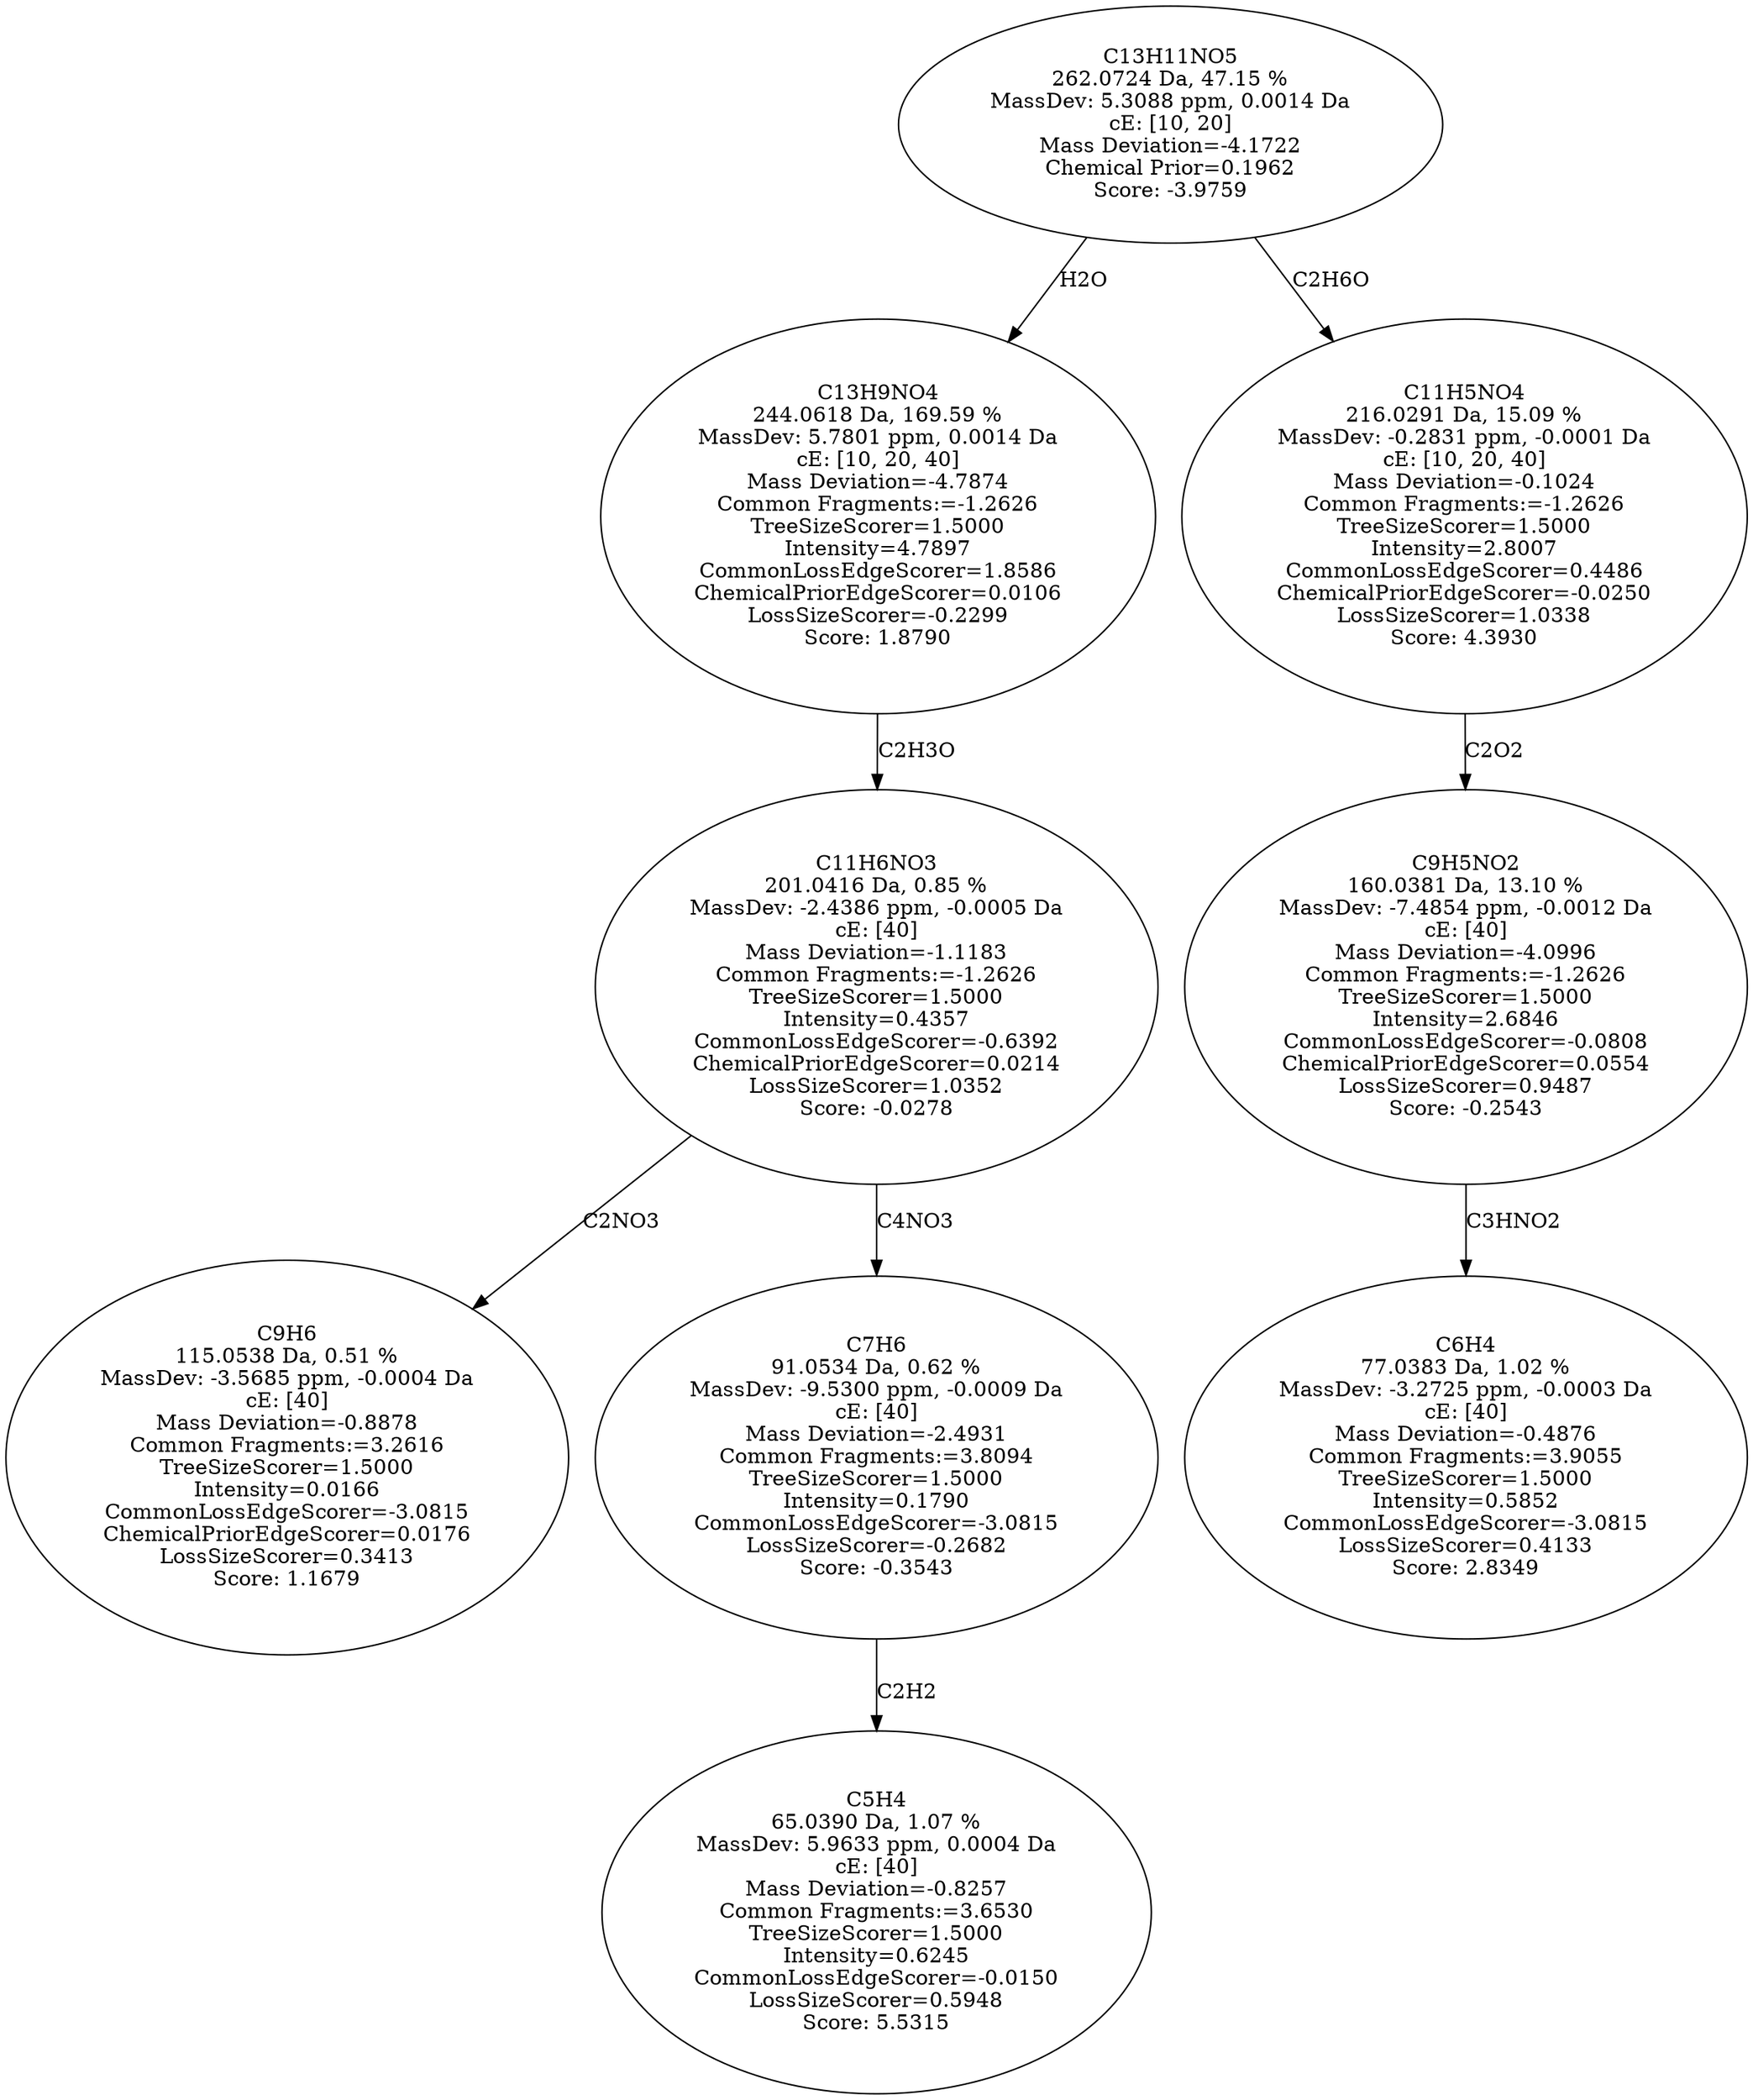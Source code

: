 strict digraph {
v1 [label="C9H6\n115.0538 Da, 0.51 %\nMassDev: -3.5685 ppm, -0.0004 Da\ncE: [40]\nMass Deviation=-0.8878\nCommon Fragments:=3.2616\nTreeSizeScorer=1.5000\nIntensity=0.0166\nCommonLossEdgeScorer=-3.0815\nChemicalPriorEdgeScorer=0.0176\nLossSizeScorer=0.3413\nScore: 1.1679"];
v2 [label="C5H4\n65.0390 Da, 1.07 %\nMassDev: 5.9633 ppm, 0.0004 Da\ncE: [40]\nMass Deviation=-0.8257\nCommon Fragments:=3.6530\nTreeSizeScorer=1.5000\nIntensity=0.6245\nCommonLossEdgeScorer=-0.0150\nLossSizeScorer=0.5948\nScore: 5.5315"];
v3 [label="C7H6\n91.0534 Da, 0.62 %\nMassDev: -9.5300 ppm, -0.0009 Da\ncE: [40]\nMass Deviation=-2.4931\nCommon Fragments:=3.8094\nTreeSizeScorer=1.5000\nIntensity=0.1790\nCommonLossEdgeScorer=-3.0815\nLossSizeScorer=-0.2682\nScore: -0.3543"];
v4 [label="C11H6NO3\n201.0416 Da, 0.85 %\nMassDev: -2.4386 ppm, -0.0005 Da\ncE: [40]\nMass Deviation=-1.1183\nCommon Fragments:=-1.2626\nTreeSizeScorer=1.5000\nIntensity=0.4357\nCommonLossEdgeScorer=-0.6392\nChemicalPriorEdgeScorer=0.0214\nLossSizeScorer=1.0352\nScore: -0.0278"];
v5 [label="C13H9NO4\n244.0618 Da, 169.59 %\nMassDev: 5.7801 ppm, 0.0014 Da\ncE: [10, 20, 40]\nMass Deviation=-4.7874\nCommon Fragments:=-1.2626\nTreeSizeScorer=1.5000\nIntensity=4.7897\nCommonLossEdgeScorer=1.8586\nChemicalPriorEdgeScorer=0.0106\nLossSizeScorer=-0.2299\nScore: 1.8790"];
v6 [label="C6H4\n77.0383 Da, 1.02 %\nMassDev: -3.2725 ppm, -0.0003 Da\ncE: [40]\nMass Deviation=-0.4876\nCommon Fragments:=3.9055\nTreeSizeScorer=1.5000\nIntensity=0.5852\nCommonLossEdgeScorer=-3.0815\nLossSizeScorer=0.4133\nScore: 2.8349"];
v7 [label="C9H5NO2\n160.0381 Da, 13.10 %\nMassDev: -7.4854 ppm, -0.0012 Da\ncE: [40]\nMass Deviation=-4.0996\nCommon Fragments:=-1.2626\nTreeSizeScorer=1.5000\nIntensity=2.6846\nCommonLossEdgeScorer=-0.0808\nChemicalPriorEdgeScorer=0.0554\nLossSizeScorer=0.9487\nScore: -0.2543"];
v8 [label="C11H5NO4\n216.0291 Da, 15.09 %\nMassDev: -0.2831 ppm, -0.0001 Da\ncE: [10, 20, 40]\nMass Deviation=-0.1024\nCommon Fragments:=-1.2626\nTreeSizeScorer=1.5000\nIntensity=2.8007\nCommonLossEdgeScorer=0.4486\nChemicalPriorEdgeScorer=-0.0250\nLossSizeScorer=1.0338\nScore: 4.3930"];
v9 [label="C13H11NO5\n262.0724 Da, 47.15 %\nMassDev: 5.3088 ppm, 0.0014 Da\ncE: [10, 20]\nMass Deviation=-4.1722\nChemical Prior=0.1962\nScore: -3.9759"];
v4 -> v1 [label="C2NO3"];
v3 -> v2 [label="C2H2"];
v4 -> v3 [label="C4NO3"];
v5 -> v4 [label="C2H3O"];
v9 -> v5 [label="H2O"];
v7 -> v6 [label="C3HNO2"];
v8 -> v7 [label="C2O2"];
v9 -> v8 [label="C2H6O"];
}